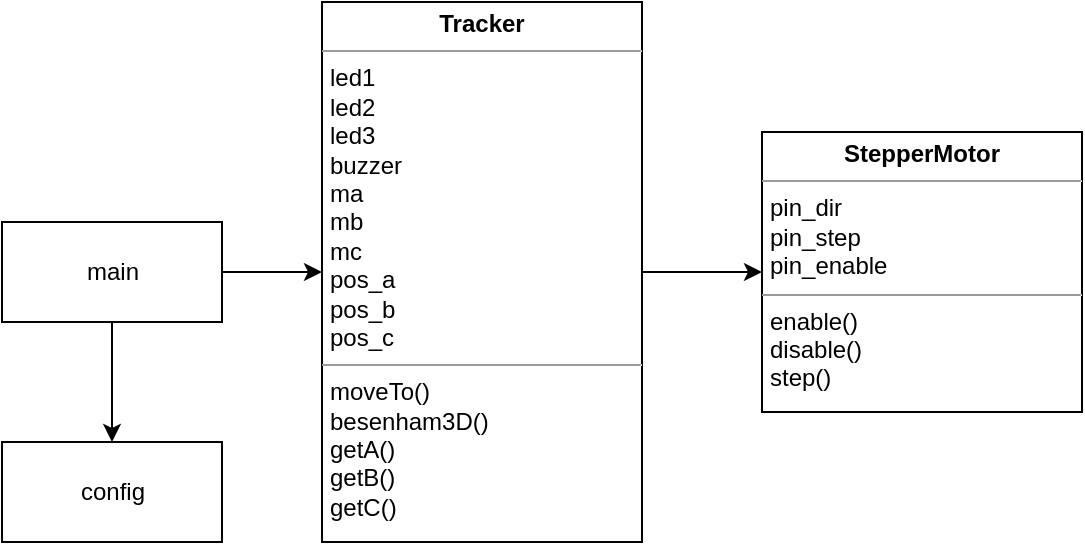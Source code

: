 <mxfile version="20.8.0" type="device"><diagram id="QXafj7Y4WHpGqWePA3aW" name="Strona-1"><mxGraphModel dx="1302" dy="658" grid="1" gridSize="10" guides="1" tooltips="1" connect="1" arrows="1" fold="1" page="1" pageScale="1" pageWidth="827" pageHeight="1169" math="0" shadow="0"><root><mxCell id="0"/><mxCell id="1" parent="0"/><mxCell id="Pw_ohkieMn5BUI5W2CXP-6" style="edgeStyle=orthogonalEdgeStyle;rounded=0;orthogonalLoop=1;jettySize=auto;html=1;entryX=0;entryY=0.5;entryDx=0;entryDy=0;" edge="1" parent="1" source="Pw_ohkieMn5BUI5W2CXP-1" target="Pw_ohkieMn5BUI5W2CXP-2"><mxGeometry relative="1" as="geometry"/></mxCell><mxCell id="Pw_ohkieMn5BUI5W2CXP-8" style="edgeStyle=orthogonalEdgeStyle;rounded=0;orthogonalLoop=1;jettySize=auto;html=1;entryX=0.5;entryY=0;entryDx=0;entryDy=0;" edge="1" parent="1" source="Pw_ohkieMn5BUI5W2CXP-1" target="Pw_ohkieMn5BUI5W2CXP-5"><mxGeometry relative="1" as="geometry"/></mxCell><mxCell id="Pw_ohkieMn5BUI5W2CXP-1" value="main" style="html=1;" vertex="1" parent="1"><mxGeometry x="60" y="370" width="110" height="50" as="geometry"/></mxCell><mxCell id="Pw_ohkieMn5BUI5W2CXP-7" style="edgeStyle=orthogonalEdgeStyle;rounded=0;orthogonalLoop=1;jettySize=auto;html=1;entryX=0;entryY=0.5;entryDx=0;entryDy=0;" edge="1" parent="1" source="Pw_ohkieMn5BUI5W2CXP-2" target="Pw_ohkieMn5BUI5W2CXP-4"><mxGeometry relative="1" as="geometry"/></mxCell><mxCell id="Pw_ohkieMn5BUI5W2CXP-2" value="&lt;p style=&quot;margin:0px;margin-top:4px;text-align:center;&quot;&gt;&lt;b&gt;Tracker&lt;/b&gt;&lt;/p&gt;&lt;hr size=&quot;1&quot;&gt;&lt;p style=&quot;margin:0px;margin-left:4px;&quot;&gt;led1&lt;/p&gt;&lt;p style=&quot;margin:0px;margin-left:4px;&quot;&gt;led2&lt;/p&gt;&lt;p style=&quot;margin:0px;margin-left:4px;&quot;&gt;led3&lt;/p&gt;&lt;p style=&quot;margin:0px;margin-left:4px;&quot;&gt;buzzer&lt;/p&gt;&lt;p style=&quot;margin:0px;margin-left:4px;&quot;&gt;ma&lt;/p&gt;&lt;p style=&quot;margin:0px;margin-left:4px;&quot;&gt;mb&lt;/p&gt;&lt;p style=&quot;margin:0px;margin-left:4px;&quot;&gt;mc&lt;/p&gt;&lt;p style=&quot;margin:0px;margin-left:4px;&quot;&gt;pos_a&lt;/p&gt;&lt;p style=&quot;margin:0px;margin-left:4px;&quot;&gt;pos_b&lt;/p&gt;&lt;p style=&quot;margin:0px;margin-left:4px;&quot;&gt;pos_c&lt;/p&gt;&lt;hr size=&quot;1&quot;&gt;&lt;p style=&quot;margin:0px;margin-left:4px;&quot;&gt;moveTo()&lt;/p&gt;&lt;p style=&quot;margin:0px;margin-left:4px;&quot;&gt;besenham3D()&lt;/p&gt;&lt;p style=&quot;margin:0px;margin-left:4px;&quot;&gt;getA()&lt;/p&gt;&lt;p style=&quot;margin:0px;margin-left:4px;&quot;&gt;getB()&lt;/p&gt;&lt;p style=&quot;margin:0px;margin-left:4px;&quot;&gt;getC()&lt;/p&gt;" style="verticalAlign=top;align=left;overflow=fill;fontSize=12;fontFamily=Helvetica;html=1;" vertex="1" parent="1"><mxGeometry x="220" y="260" width="160" height="270" as="geometry"/></mxCell><mxCell id="Pw_ohkieMn5BUI5W2CXP-4" value="&lt;p style=&quot;margin:0px;margin-top:4px;text-align:center;&quot;&gt;&lt;b&gt;StepperMotor&lt;/b&gt;&lt;/p&gt;&lt;hr size=&quot;1&quot;&gt;&lt;p style=&quot;margin:0px;margin-left:4px;&quot;&gt;pin_dir&lt;/p&gt;&lt;p style=&quot;margin:0px;margin-left:4px;&quot;&gt;pin_step&lt;/p&gt;&lt;p style=&quot;margin:0px;margin-left:4px;&quot;&gt;pin_enable&lt;/p&gt;&lt;hr size=&quot;1&quot;&gt;&lt;p style=&quot;margin:0px;margin-left:4px;&quot;&gt;enable()&lt;/p&gt;&lt;p style=&quot;margin:0px;margin-left:4px;&quot;&gt;disable()&lt;/p&gt;&lt;p style=&quot;margin:0px;margin-left:4px;&quot;&gt;step()&lt;/p&gt;" style="verticalAlign=top;align=left;overflow=fill;fontSize=12;fontFamily=Helvetica;html=1;" vertex="1" parent="1"><mxGeometry x="440" y="325" width="160" height="140" as="geometry"/></mxCell><mxCell id="Pw_ohkieMn5BUI5W2CXP-5" value="config" style="html=1;" vertex="1" parent="1"><mxGeometry x="60" y="480" width="110" height="50" as="geometry"/></mxCell></root></mxGraphModel></diagram></mxfile>